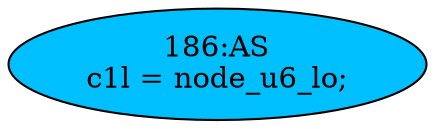 strict digraph "" {
	node [label="\N"];
	"186:AS"	 [ast="<pyverilog.vparser.ast.Assign object at 0x7f85fdd57b90>",
		def_var="['c1l']",
		fillcolor=deepskyblue,
		label="186:AS
c1l = node_u6_lo;",
		statements="[]",
		style=filled,
		typ=Assign,
		use_var="['node_u6_lo']"];
}
